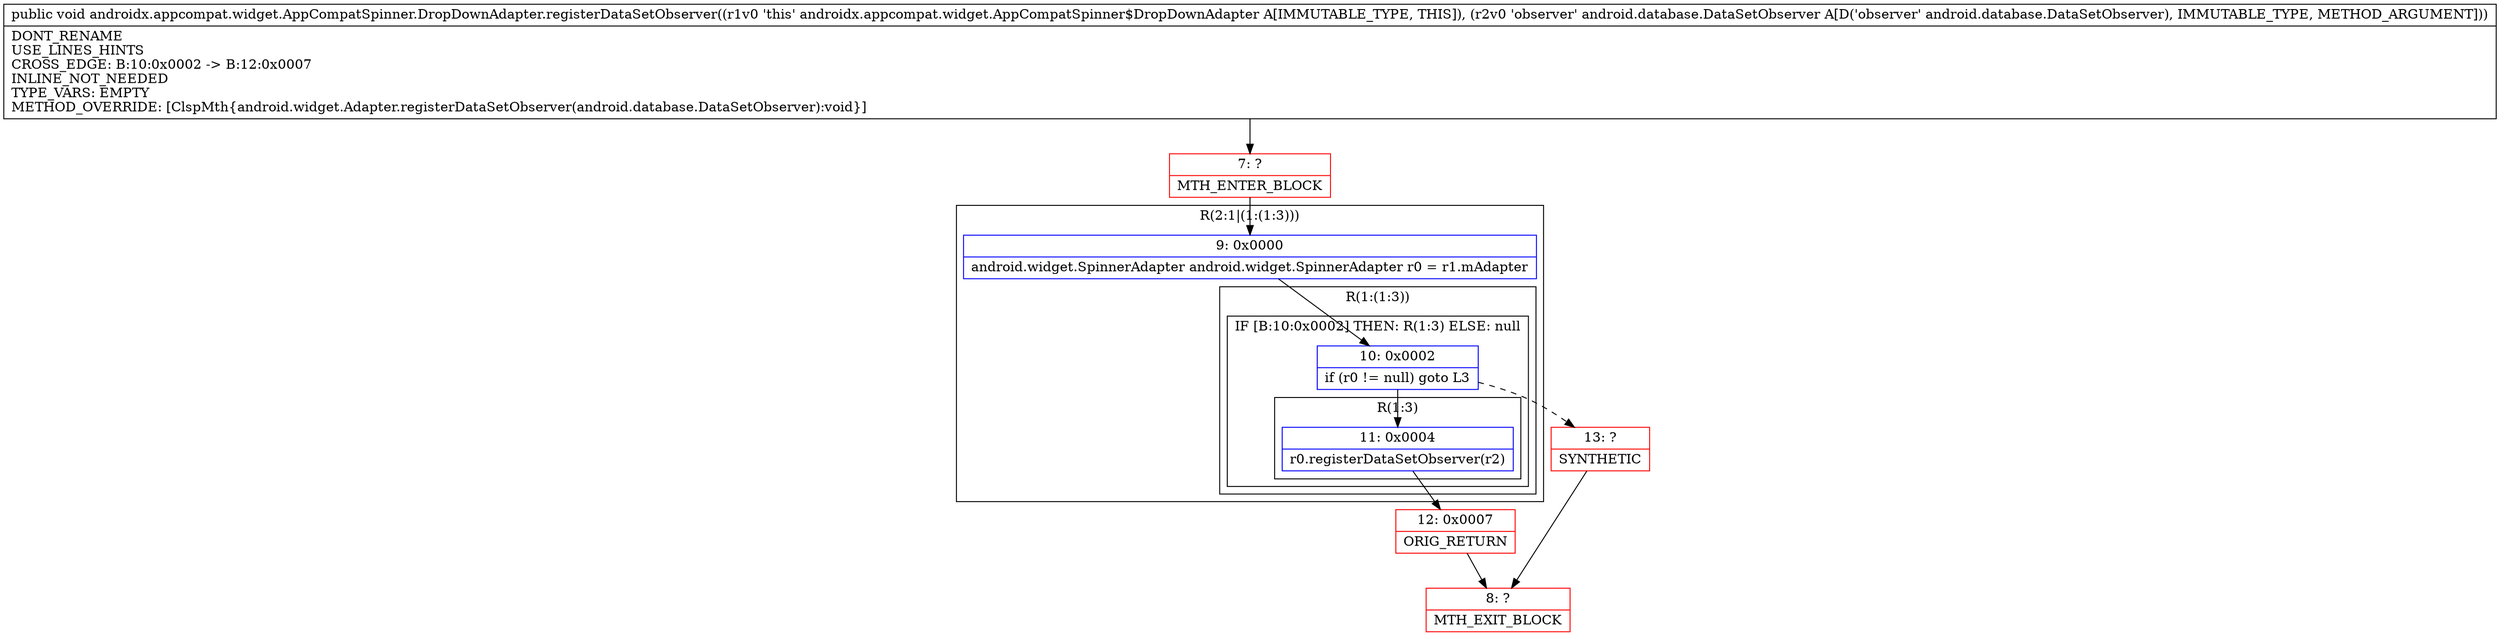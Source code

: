 digraph "CFG forandroidx.appcompat.widget.AppCompatSpinner.DropDownAdapter.registerDataSetObserver(Landroid\/database\/DataSetObserver;)V" {
subgraph cluster_Region_1899864225 {
label = "R(2:1|(1:(1:3)))";
node [shape=record,color=blue];
Node_9 [shape=record,label="{9\:\ 0x0000|android.widget.SpinnerAdapter android.widget.SpinnerAdapter r0 = r1.mAdapter\l}"];
subgraph cluster_Region_1443599658 {
label = "R(1:(1:3))";
node [shape=record,color=blue];
subgraph cluster_IfRegion_863439918 {
label = "IF [B:10:0x0002] THEN: R(1:3) ELSE: null";
node [shape=record,color=blue];
Node_10 [shape=record,label="{10\:\ 0x0002|if (r0 != null) goto L3\l}"];
subgraph cluster_Region_1707317466 {
label = "R(1:3)";
node [shape=record,color=blue];
Node_11 [shape=record,label="{11\:\ 0x0004|r0.registerDataSetObserver(r2)\l}"];
}
}
}
}
Node_7 [shape=record,color=red,label="{7\:\ ?|MTH_ENTER_BLOCK\l}"];
Node_12 [shape=record,color=red,label="{12\:\ 0x0007|ORIG_RETURN\l}"];
Node_8 [shape=record,color=red,label="{8\:\ ?|MTH_EXIT_BLOCK\l}"];
Node_13 [shape=record,color=red,label="{13\:\ ?|SYNTHETIC\l}"];
MethodNode[shape=record,label="{public void androidx.appcompat.widget.AppCompatSpinner.DropDownAdapter.registerDataSetObserver((r1v0 'this' androidx.appcompat.widget.AppCompatSpinner$DropDownAdapter A[IMMUTABLE_TYPE, THIS]), (r2v0 'observer' android.database.DataSetObserver A[D('observer' android.database.DataSetObserver), IMMUTABLE_TYPE, METHOD_ARGUMENT]))  | DONT_RENAME\lUSE_LINES_HINTS\lCROSS_EDGE: B:10:0x0002 \-\> B:12:0x0007\lINLINE_NOT_NEEDED\lTYPE_VARS: EMPTY\lMETHOD_OVERRIDE: [ClspMth\{android.widget.Adapter.registerDataSetObserver(android.database.DataSetObserver):void\}]\l}"];
MethodNode -> Node_7;Node_9 -> Node_10;
Node_10 -> Node_11;
Node_10 -> Node_13[style=dashed];
Node_11 -> Node_12;
Node_7 -> Node_9;
Node_12 -> Node_8;
Node_13 -> Node_8;
}

